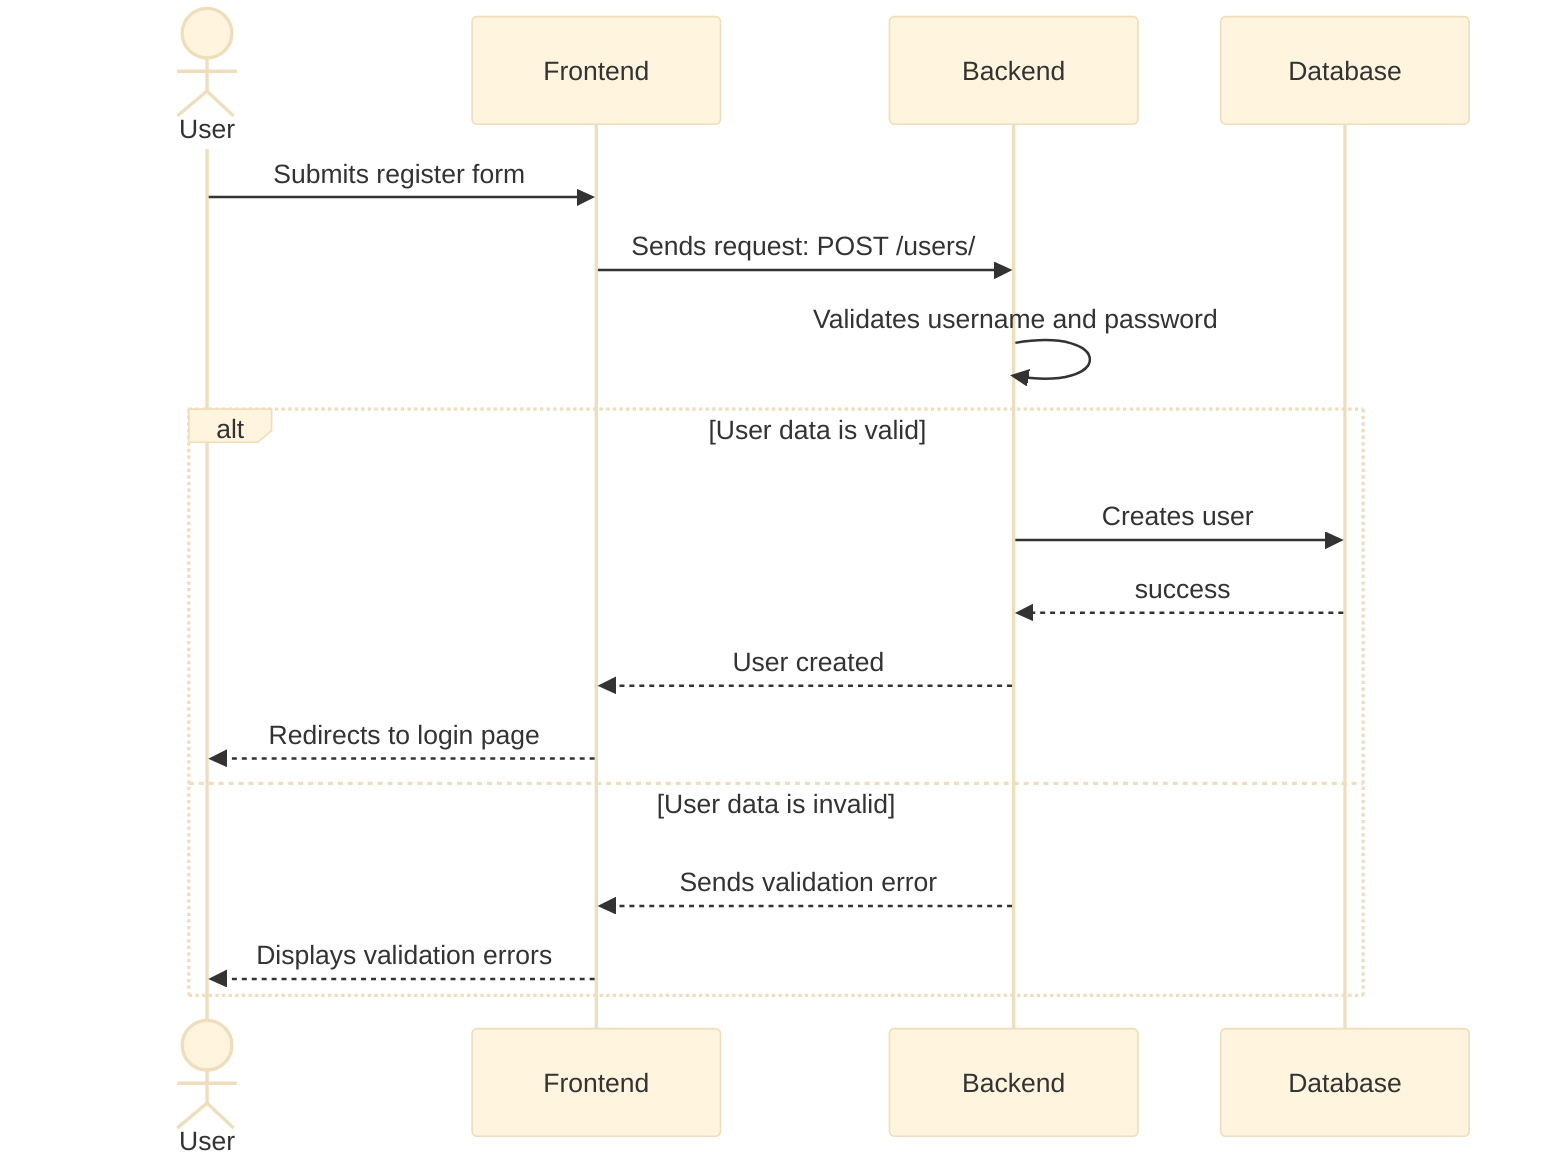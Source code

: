 %%{init: {'theme':'base'}}%%

sequenceDiagram
    actor User
    participant FE as Frontend
    participant BE as Backend
    participant DB as Database

    User ->> FE: Submits register form
    FE ->> BE: Sends request: POST /users/
    BE ->> BE: Validates username and password

    alt User data is valid
        BE ->> DB: Creates user
        DB -->> BE: success
        BE -->> FE: User created
        FE -->> User: Redirects to login page
    else User data is invalid
        BE -->> FE: Sends validation error
        FE -->> User: Displays validation errors
    end